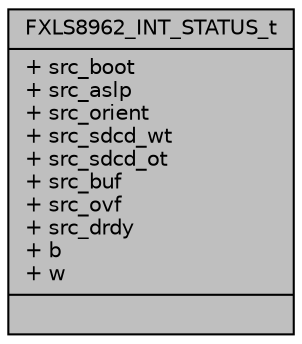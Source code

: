 digraph "FXLS8962_INT_STATUS_t"
{
  edge [fontname="Helvetica",fontsize="10",labelfontname="Helvetica",labelfontsize="10"];
  node [fontname="Helvetica",fontsize="10",shape=record];
  Node1 [label="{FXLS8962_INT_STATUS_t\n|+ src_boot\l+ src_aslp\l+ src_orient\l+ src_sdcd_wt\l+ src_sdcd_ot\l+ src_buf\l+ src_ovf\l+ src_drdy\l+ b\l+ w\l|}",height=0.2,width=0.4,color="black", fillcolor="grey75", style="filled", fontcolor="black"];
}
